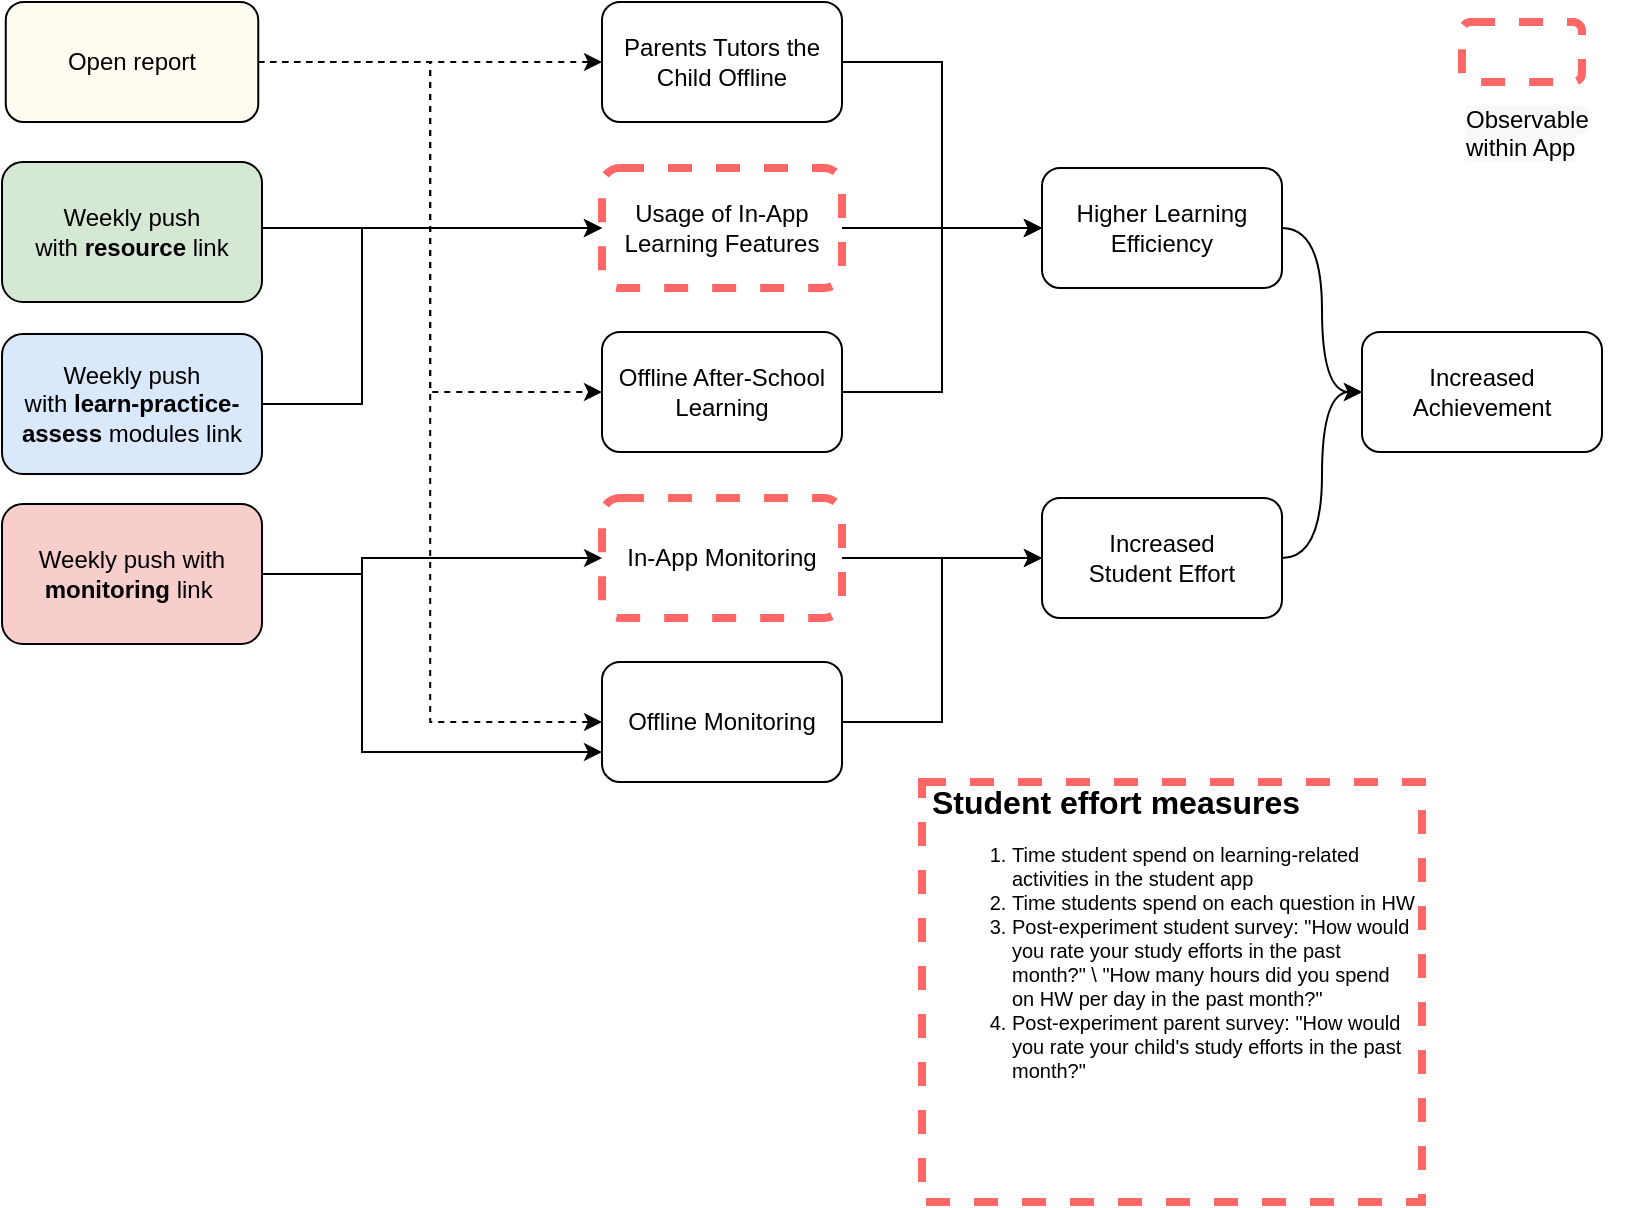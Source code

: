 <mxfile version="13.7.5" type="github">
  <diagram id="-UJTk1UJx1AWDmk8OpdB" name="Page-1">
    <mxGraphModel dx="1426" dy="1994" grid="1" gridSize="10" guides="1" tooltips="1" connect="1" arrows="1" fold="1" page="1" pageScale="1" pageWidth="827" pageHeight="1169" math="0" shadow="0">
      <root>
        <mxCell id="0" />
        <mxCell id="1" parent="0" />
        <mxCell id="Lr0t73V-42CUzRThfrZZ-15" style="edgeStyle=orthogonalEdgeStyle;rounded=0;orthogonalLoop=1;jettySize=auto;html=1;exitX=1;exitY=0.5;exitDx=0;exitDy=0;entryX=0;entryY=0.5;entryDx=0;entryDy=0;dashed=1;" parent="1" source="Lr0t73V-42CUzRThfrZZ-2" target="Lr0t73V-42CUzRThfrZZ-8" edge="1">
          <mxGeometry relative="1" as="geometry" />
        </mxCell>
        <mxCell id="Lr0t73V-42CUzRThfrZZ-16" style="edgeStyle=orthogonalEdgeStyle;rounded=0;orthogonalLoop=1;jettySize=auto;html=1;exitX=1;exitY=0.5;exitDx=0;exitDy=0;entryX=0;entryY=0.5;entryDx=0;entryDy=0;dashed=1;" parent="1" source="Lr0t73V-42CUzRThfrZZ-2" target="Lr0t73V-42CUzRThfrZZ-7" edge="1">
          <mxGeometry relative="1" as="geometry" />
        </mxCell>
        <mxCell id="Lr0t73V-42CUzRThfrZZ-26" style="edgeStyle=orthogonalEdgeStyle;rounded=0;orthogonalLoop=1;jettySize=auto;html=1;exitX=1;exitY=0.5;exitDx=0;exitDy=0;entryX=0;entryY=0.5;entryDx=0;entryDy=0;dashed=1;" parent="1" source="Lr0t73V-42CUzRThfrZZ-2" target="Lr0t73V-42CUzRThfrZZ-10" edge="1">
          <mxGeometry relative="1" as="geometry" />
        </mxCell>
        <mxCell id="Lr0t73V-42CUzRThfrZZ-2" value="Open report" style="rounded=1;whiteSpace=wrap;html=1;strokeWidth=1;fillColor=#FFFBF0;" parent="1" vertex="1">
          <mxGeometry x="261.88" y="-650" width="126.25" height="60" as="geometry" />
        </mxCell>
        <mxCell id="Lr0t73V-42CUzRThfrZZ-19" style="edgeStyle=orthogonalEdgeStyle;rounded=0;orthogonalLoop=1;jettySize=auto;html=1;exitX=1;exitY=0.5;exitDx=0;exitDy=0;entryX=0;entryY=0.5;entryDx=0;entryDy=0;" parent="1" source="Lr0t73V-42CUzRThfrZZ-3" target="Lr0t73V-42CUzRThfrZZ-6" edge="1">
          <mxGeometry relative="1" as="geometry">
            <Array as="points">
              <mxPoint x="440" y="-364" />
              <mxPoint x="440" y="-372" />
            </Array>
          </mxGeometry>
        </mxCell>
        <mxCell id="Lr0t73V-42CUzRThfrZZ-20" style="edgeStyle=orthogonalEdgeStyle;rounded=0;orthogonalLoop=1;jettySize=auto;html=1;exitX=1;exitY=0.5;exitDx=0;exitDy=0;entryX=0;entryY=0.75;entryDx=0;entryDy=0;" parent="1" source="Lr0t73V-42CUzRThfrZZ-3" target="Lr0t73V-42CUzRThfrZZ-7" edge="1">
          <mxGeometry relative="1" as="geometry">
            <Array as="points">
              <mxPoint x="440" y="-364" />
              <mxPoint x="440" y="-275" />
            </Array>
          </mxGeometry>
        </mxCell>
        <mxCell id="Lr0t73V-42CUzRThfrZZ-3" value="Weekly push with &lt;b&gt;monitoring&lt;/b&gt; link&amp;nbsp;" style="rounded=1;whiteSpace=wrap;html=1;fillColor=#f8cecc;strokeWidth=1;" parent="1" vertex="1">
          <mxGeometry x="260.005" y="-399" width="130" height="70" as="geometry" />
        </mxCell>
        <mxCell id="Lr0t73V-42CUzRThfrZZ-24" style="edgeStyle=orthogonalEdgeStyle;rounded=0;orthogonalLoop=1;jettySize=auto;html=1;exitX=1;exitY=0.5;exitDx=0;exitDy=0;entryX=0;entryY=0.5;entryDx=0;entryDy=0;" parent="1" source="Lr0t73V-42CUzRThfrZZ-4" target="Lr0t73V-42CUzRThfrZZ-9" edge="1">
          <mxGeometry relative="1" as="geometry">
            <Array as="points">
              <mxPoint x="390" y="-537" />
            </Array>
          </mxGeometry>
        </mxCell>
        <mxCell id="Lr0t73V-42CUzRThfrZZ-4" value="Weekly push&lt;br&gt;with &lt;b&gt;resource&lt;/b&gt; link" style="rounded=1;whiteSpace=wrap;html=1;fillColor=#d5e8d4;strokeWidth=1;" parent="1" vertex="1">
          <mxGeometry x="260.005" y="-570" width="130" height="70" as="geometry" />
        </mxCell>
        <mxCell id="Lr0t73V-42CUzRThfrZZ-21" style="edgeStyle=orthogonalEdgeStyle;rounded=0;orthogonalLoop=1;jettySize=auto;html=1;exitX=1;exitY=0.5;exitDx=0;exitDy=0;entryX=0;entryY=0.5;entryDx=0;entryDy=0;" parent="1" source="Lr0t73V-42CUzRThfrZZ-6" target="Lr0t73V-42CUzRThfrZZ-13" edge="1">
          <mxGeometry relative="1" as="geometry" />
        </mxCell>
        <mxCell id="Lr0t73V-42CUzRThfrZZ-6" value="In-App Monitoring" style="rounded=1;whiteSpace=wrap;html=1;dashed=1;strokeWidth=4;strokeColor=#FF6666;" parent="1" vertex="1">
          <mxGeometry x="560" y="-402" width="120" height="60" as="geometry" />
        </mxCell>
        <mxCell id="Lr0t73V-42CUzRThfrZZ-23" style="edgeStyle=orthogonalEdgeStyle;rounded=0;orthogonalLoop=1;jettySize=auto;html=1;exitX=1;exitY=0.5;exitDx=0;exitDy=0;entryX=0;entryY=0.5;entryDx=0;entryDy=0;" parent="1" source="Lr0t73V-42CUzRThfrZZ-7" target="Lr0t73V-42CUzRThfrZZ-13" edge="1">
          <mxGeometry relative="1" as="geometry" />
        </mxCell>
        <mxCell id="Lr0t73V-42CUzRThfrZZ-7" value="Offline Monitoring" style="rounded=1;whiteSpace=wrap;html=1;strokeWidth=1;" parent="1" vertex="1">
          <mxGeometry x="560" y="-320" width="120" height="60" as="geometry" />
        </mxCell>
        <mxCell id="Lr0t73V-42CUzRThfrZZ-27" style="edgeStyle=orthogonalEdgeStyle;rounded=0;orthogonalLoop=1;jettySize=auto;html=1;exitX=1;exitY=0.5;exitDx=0;exitDy=0;entryX=0;entryY=0.5;entryDx=0;entryDy=0;" parent="1" source="Lr0t73V-42CUzRThfrZZ-8" target="Lr0t73V-42CUzRThfrZZ-14" edge="1">
          <mxGeometry relative="1" as="geometry" />
        </mxCell>
        <mxCell id="Lr0t73V-42CUzRThfrZZ-8" value="Parents Tutors the Child Offline" style="rounded=1;whiteSpace=wrap;html=1;" parent="1" vertex="1">
          <mxGeometry x="560" y="-650" width="120" height="60" as="geometry" />
        </mxCell>
        <mxCell id="Lr0t73V-42CUzRThfrZZ-28" style="edgeStyle=orthogonalEdgeStyle;rounded=0;orthogonalLoop=1;jettySize=auto;html=1;exitX=1;exitY=0.5;exitDx=0;exitDy=0;entryX=0;entryY=0.5;entryDx=0;entryDy=0;" parent="1" source="Lr0t73V-42CUzRThfrZZ-9" target="Lr0t73V-42CUzRThfrZZ-14" edge="1">
          <mxGeometry relative="1" as="geometry">
            <mxPoint x="780" y="-530" as="targetPoint" />
          </mxGeometry>
        </mxCell>
        <mxCell id="Lr0t73V-42CUzRThfrZZ-9" value="Usage of In-App Learning Features" style="rounded=1;whiteSpace=wrap;html=1;dashed=1;strokeWidth=4;strokeColor=#FF6666;" parent="1" vertex="1">
          <mxGeometry x="560" y="-567" width="120" height="60" as="geometry" />
        </mxCell>
        <mxCell id="Lr0t73V-42CUzRThfrZZ-30" style="edgeStyle=orthogonalEdgeStyle;rounded=0;orthogonalLoop=1;jettySize=auto;html=1;exitX=1;exitY=0.5;exitDx=0;exitDy=0;entryX=0;entryY=0.5;entryDx=0;entryDy=0;" parent="1" source="Lr0t73V-42CUzRThfrZZ-10" target="Lr0t73V-42CUzRThfrZZ-14" edge="1">
          <mxGeometry relative="1" as="geometry" />
        </mxCell>
        <mxCell id="Lr0t73V-42CUzRThfrZZ-10" value="Offline After-School Learning" style="rounded=1;whiteSpace=wrap;html=1;" parent="1" vertex="1">
          <mxGeometry x="560" y="-485" width="120" height="60" as="geometry" />
        </mxCell>
        <mxCell id="Lr0t73V-42CUzRThfrZZ-25" style="edgeStyle=orthogonalEdgeStyle;rounded=0;orthogonalLoop=1;jettySize=auto;html=1;exitX=1;exitY=0.5;exitDx=0;exitDy=0;entryX=0;entryY=0.5;entryDx=0;entryDy=0;" parent="1" source="Lr0t73V-42CUzRThfrZZ-12" target="Lr0t73V-42CUzRThfrZZ-9" edge="1">
          <mxGeometry relative="1" as="geometry">
            <Array as="points">
              <mxPoint x="440" y="-449" />
              <mxPoint x="440" y="-537" />
            </Array>
          </mxGeometry>
        </mxCell>
        <mxCell id="Lr0t73V-42CUzRThfrZZ-12" value="Weekly push&lt;br&gt;with &lt;b&gt;learn-practice-assess &lt;/b&gt;modules&amp;nbsp;link" style="rounded=1;whiteSpace=wrap;html=1;fillColor=#dae8fc;strokeWidth=1;" parent="1" vertex="1">
          <mxGeometry x="260.005" y="-484" width="130" height="70" as="geometry" />
        </mxCell>
        <mxCell id="Lr0t73V-42CUzRThfrZZ-35" style="edgeStyle=orthogonalEdgeStyle;curved=1;rounded=0;orthogonalLoop=1;jettySize=auto;html=1;exitX=1;exitY=0.5;exitDx=0;exitDy=0;entryX=0;entryY=0.5;entryDx=0;entryDy=0;" parent="1" source="Lr0t73V-42CUzRThfrZZ-13" target="Lr0t73V-42CUzRThfrZZ-33" edge="1">
          <mxGeometry relative="1" as="geometry" />
        </mxCell>
        <mxCell id="Lr0t73V-42CUzRThfrZZ-13" value="Increased &lt;br&gt;Student Effort" style="rounded=1;whiteSpace=wrap;html=1;" parent="1" vertex="1">
          <mxGeometry x="780" y="-402" width="120" height="60" as="geometry" />
        </mxCell>
        <mxCell id="Lr0t73V-42CUzRThfrZZ-34" style="edgeStyle=orthogonalEdgeStyle;curved=1;rounded=0;orthogonalLoop=1;jettySize=auto;html=1;exitX=1;exitY=0.5;exitDx=0;exitDy=0;entryX=0;entryY=0.5;entryDx=0;entryDy=0;" parent="1" source="Lr0t73V-42CUzRThfrZZ-14" target="Lr0t73V-42CUzRThfrZZ-33" edge="1">
          <mxGeometry relative="1" as="geometry" />
        </mxCell>
        <mxCell id="Lr0t73V-42CUzRThfrZZ-14" value="Higher Learning Efficiency" style="rounded=1;whiteSpace=wrap;html=1;" parent="1" vertex="1">
          <mxGeometry x="780" y="-567" width="120" height="60" as="geometry" />
        </mxCell>
        <mxCell id="Lr0t73V-42CUzRThfrZZ-33" value="Increased Achievement" style="rounded=1;whiteSpace=wrap;html=1;" parent="1" vertex="1">
          <mxGeometry x="940" y="-485" width="120" height="60" as="geometry" />
        </mxCell>
        <mxCell id="HdF44WfOiVwkRz-aQxqK-2" value="" style="rounded=1;whiteSpace=wrap;html=1;dashed=1;strokeWidth=4;strokeColor=#FF6666;" parent="1" vertex="1">
          <mxGeometry x="990" y="-640" width="60" height="30" as="geometry" />
        </mxCell>
        <mxCell id="HdF44WfOiVwkRz-aQxqK-3" value="&lt;span style=&quot;color: rgb(0 , 0 , 0) ; font-family: &amp;#34;helvetica&amp;#34; ; font-size: 12px ; font-style: normal ; font-weight: 400 ; letter-spacing: normal ; text-align: center ; text-indent: 0px ; text-transform: none ; word-spacing: 0px ; background-color: rgb(248 , 249 , 250) ; display: inline ; float: none&quot;&gt;Observable within App&lt;/span&gt;" style="text;whiteSpace=wrap;html=1;" parent="1" vertex="1">
          <mxGeometry x="990" y="-605" width="90" height="30" as="geometry" />
        </mxCell>
        <mxCell id="bVrSGm5xhbMdktIABRzM-1" value="&lt;h1 style=&quot;font-size: 16px&quot;&gt;&lt;font style=&quot;font-size: 16px&quot;&gt;Student effort measures&lt;/font&gt;&lt;/h1&gt;&lt;p style=&quot;font-size: 10px&quot;&gt;&lt;/p&gt;&lt;ol style=&quot;font-size: 10px&quot;&gt;&lt;li style=&quot;font-size: 10px&quot;&gt;Time student spend on learning-related activities in the student app&lt;/li&gt;&lt;li style=&quot;font-size: 10px&quot;&gt;Time students spend on each question in HW&lt;/li&gt;&lt;li style=&quot;font-size: 10px&quot;&gt;Post-experiment student survey: &quot;How would you rate your study efforts in the past month?&quot; \ &quot;How many hours did you spend on HW per day in the past month?&quot;&lt;/li&gt;&lt;li&gt;Post-experiment parent survey: &quot;How would you rate your child&#39;s study efforts in the past month?&quot;&lt;/li&gt;&lt;/ol&gt;&lt;p&gt;&lt;/p&gt;" style="text;html=1;fillColor=none;spacing=5;spacingTop=-20;whiteSpace=wrap;overflow=hidden;rounded=0;dashed=1;strokeColor=#FF6666;strokeWidth=4;" vertex="1" parent="1">
          <mxGeometry x="720" y="-260" width="250" height="210" as="geometry" />
        </mxCell>
      </root>
    </mxGraphModel>
  </diagram>
</mxfile>
